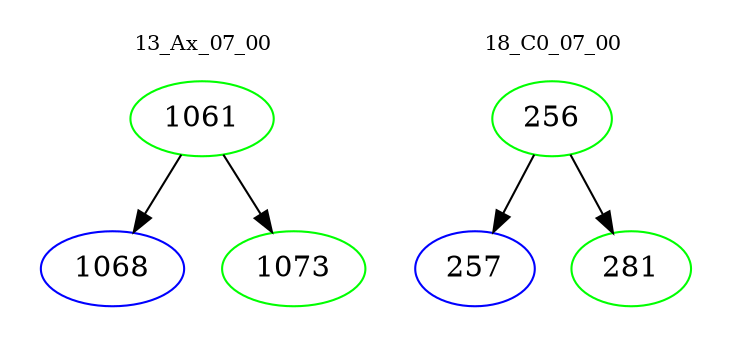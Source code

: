 digraph{
subgraph cluster_0 {
color = white
label = "13_Ax_07_00";
fontsize=10;
T0_1061 [label="1061", color="green"]
T0_1061 -> T0_1068 [color="black"]
T0_1068 [label="1068", color="blue"]
T0_1061 -> T0_1073 [color="black"]
T0_1073 [label="1073", color="green"]
}
subgraph cluster_1 {
color = white
label = "18_C0_07_00";
fontsize=10;
T1_256 [label="256", color="green"]
T1_256 -> T1_257 [color="black"]
T1_257 [label="257", color="blue"]
T1_256 -> T1_281 [color="black"]
T1_281 [label="281", color="green"]
}
}
